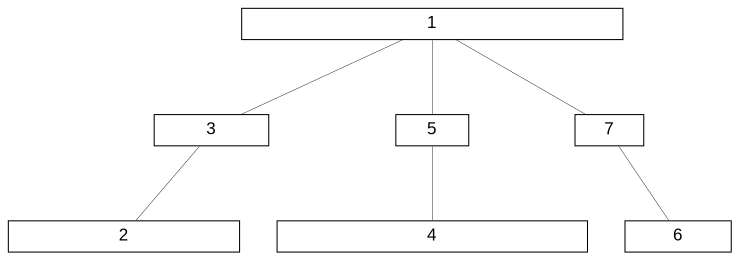 graph graph0 {

    fontsize=8; 
    fontname="Arial";
    splines=true; 
    sep=1;
    overlap=false;

{ 
    node [shape=rect,fontname="Arial",fontsize=8,margin=0,penwidth=0.5,fillcolor=none];

    1 [fixedsize=true,id="el1",width=2.547,height=0.207];
    2 [fixedsize=true,id="el2",width=1.536,height=0.207];
    3 [fixedsize=true,id="el3",width=0.769,height=0.207];
    4 [fixedsize=true,id="el4",width=2.065,height=0.207];
    5 [fixedsize=true,id="el5",width=0.483,height=0.207];
    6 [fixedsize=true,id="el6",width=0.712,height=0.207];
    7 [fixedsize=true,id="el7",width=0.464,height=0.207];
}
edge [penwidth=0.2];
3 -- 2 [id="edge3_2",dir="none"];
5 -- 4 [id="edge5_4",dir="none"];
7 -- 6 [id="edge7_6",dir="none"];
1 -- 3 [id="edge1_3",dir="none"];
1 -- 5 [id="edge1_5",dir="none"];
1 -- 7 [id="edge1_7",dir="none"];
}
